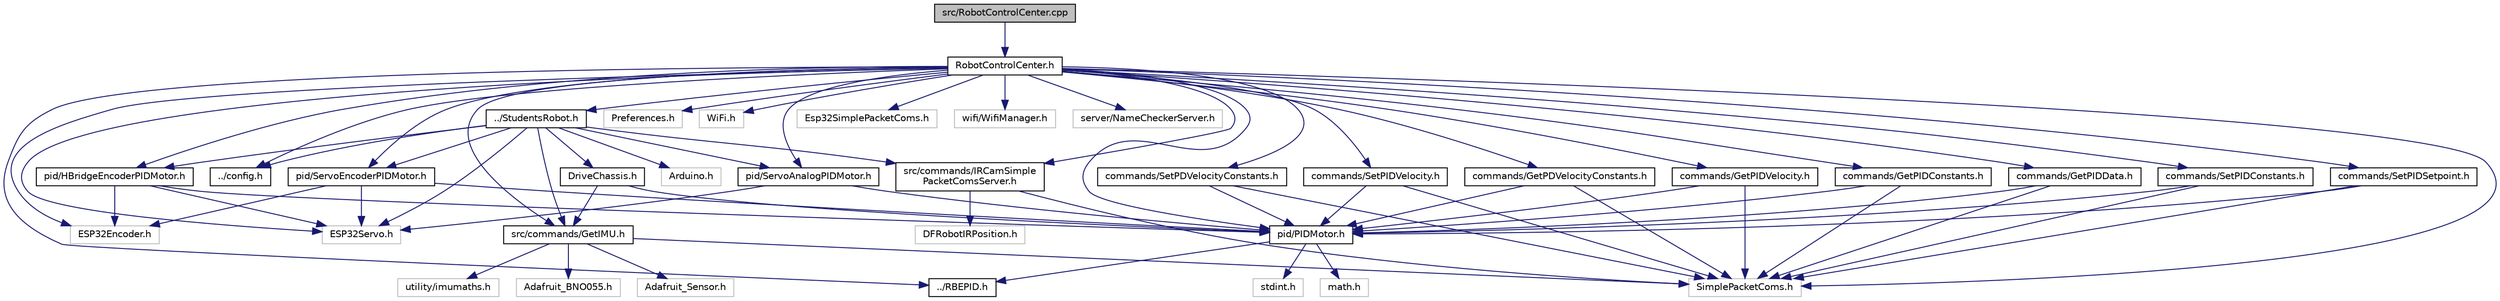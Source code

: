 digraph "src/RobotControlCenter.cpp"
{
  edge [fontname="Helvetica",fontsize="10",labelfontname="Helvetica",labelfontsize="10"];
  node [fontname="Helvetica",fontsize="10",shape=record];
  Node0 [label="src/RobotControlCenter.cpp",height=0.2,width=0.4,color="black", fillcolor="grey75", style="filled", fontcolor="black"];
  Node0 -> Node1 [color="midnightblue",fontsize="10",style="solid",fontname="Helvetica"];
  Node1 [label="RobotControlCenter.h",height=0.2,width=0.4,color="black", fillcolor="white", style="filled",URL="$RobotControlCenter_8h.html"];
  Node1 -> Node2 [color="midnightblue",fontsize="10",style="solid",fontname="Helvetica"];
  Node2 [label="../config.h",height=0.2,width=0.4,color="black", fillcolor="white", style="filled",URL="$config_8h.html"];
  Node1 -> Node3 [color="midnightblue",fontsize="10",style="solid",fontname="Helvetica"];
  Node3 [label="ESP32Servo.h",height=0.2,width=0.4,color="grey75", fillcolor="white", style="filled"];
  Node1 -> Node4 [color="midnightblue",fontsize="10",style="solid",fontname="Helvetica"];
  Node4 [label="ESP32Encoder.h",height=0.2,width=0.4,color="grey75", fillcolor="white", style="filled"];
  Node1 -> Node5 [color="midnightblue",fontsize="10",style="solid",fontname="Helvetica"];
  Node5 [label="../RBEPID.h",height=0.2,width=0.4,color="black", fillcolor="white", style="filled",URL="$RBEPID_8h.html"];
  Node1 -> Node6 [color="midnightblue",fontsize="10",style="solid",fontname="Helvetica"];
  Node6 [label="pid/PIDMotor.h",height=0.2,width=0.4,color="black", fillcolor="white", style="filled",URL="$PIDMotor_8h.html"];
  Node6 -> Node7 [color="midnightblue",fontsize="10",style="solid",fontname="Helvetica"];
  Node7 [label="stdint.h",height=0.2,width=0.4,color="grey75", fillcolor="white", style="filled"];
  Node6 -> Node5 [color="midnightblue",fontsize="10",style="solid",fontname="Helvetica"];
  Node6 -> Node8 [color="midnightblue",fontsize="10",style="solid",fontname="Helvetica"];
  Node8 [label="math.h",height=0.2,width=0.4,color="grey75", fillcolor="white", style="filled"];
  Node1 -> Node9 [color="midnightblue",fontsize="10",style="solid",fontname="Helvetica"];
  Node9 [label="pid/ServoEncoderPIDMotor.h",height=0.2,width=0.4,color="black", fillcolor="white", style="filled",URL="$ServoEncoderPIDMotor_8h.html"];
  Node9 -> Node6 [color="midnightblue",fontsize="10",style="solid",fontname="Helvetica"];
  Node9 -> Node3 [color="midnightblue",fontsize="10",style="solid",fontname="Helvetica"];
  Node9 -> Node4 [color="midnightblue",fontsize="10",style="solid",fontname="Helvetica"];
  Node1 -> Node10 [color="midnightblue",fontsize="10",style="solid",fontname="Helvetica"];
  Node10 [label="pid/HBridgeEncoderPIDMotor.h",height=0.2,width=0.4,color="black", fillcolor="white", style="filled",URL="$HBridgeEncoderPIDMotor_8h.html"];
  Node10 -> Node6 [color="midnightblue",fontsize="10",style="solid",fontname="Helvetica"];
  Node10 -> Node3 [color="midnightblue",fontsize="10",style="solid",fontname="Helvetica"];
  Node10 -> Node4 [color="midnightblue",fontsize="10",style="solid",fontname="Helvetica"];
  Node1 -> Node11 [color="midnightblue",fontsize="10",style="solid",fontname="Helvetica"];
  Node11 [label="pid/ServoAnalogPIDMotor.h",height=0.2,width=0.4,color="black", fillcolor="white", style="filled",URL="$ServoAnalogPIDMotor_8h.html"];
  Node11 -> Node6 [color="midnightblue",fontsize="10",style="solid",fontname="Helvetica"];
  Node11 -> Node3 [color="midnightblue",fontsize="10",style="solid",fontname="Helvetica"];
  Node1 -> Node12 [color="midnightblue",fontsize="10",style="solid",fontname="Helvetica"];
  Node12 [label="Preferences.h",height=0.2,width=0.4,color="grey75", fillcolor="white", style="filled"];
  Node1 -> Node13 [color="midnightblue",fontsize="10",style="solid",fontname="Helvetica"];
  Node13 [label="WiFi.h",height=0.2,width=0.4,color="grey75", fillcolor="white", style="filled"];
  Node1 -> Node14 [color="midnightblue",fontsize="10",style="solid",fontname="Helvetica"];
  Node14 [label="SimplePacketComs.h",height=0.2,width=0.4,color="grey75", fillcolor="white", style="filled"];
  Node1 -> Node15 [color="midnightblue",fontsize="10",style="solid",fontname="Helvetica"];
  Node15 [label="Esp32SimplePacketComs.h",height=0.2,width=0.4,color="grey75", fillcolor="white", style="filled"];
  Node1 -> Node16 [color="midnightblue",fontsize="10",style="solid",fontname="Helvetica"];
  Node16 [label="wifi/WifiManager.h",height=0.2,width=0.4,color="grey75", fillcolor="white", style="filled"];
  Node1 -> Node17 [color="midnightblue",fontsize="10",style="solid",fontname="Helvetica"];
  Node17 [label="server/NameCheckerServer.h",height=0.2,width=0.4,color="grey75", fillcolor="white", style="filled"];
  Node1 -> Node18 [color="midnightblue",fontsize="10",style="solid",fontname="Helvetica"];
  Node18 [label="commands/GetPIDConstants.h",height=0.2,width=0.4,color="black", fillcolor="white", style="filled",URL="$GetPIDConstants_8h.html"];
  Node18 -> Node14 [color="midnightblue",fontsize="10",style="solid",fontname="Helvetica"];
  Node18 -> Node6 [color="midnightblue",fontsize="10",style="solid",fontname="Helvetica"];
  Node1 -> Node19 [color="midnightblue",fontsize="10",style="solid",fontname="Helvetica"];
  Node19 [label="commands/GetPIDData.h",height=0.2,width=0.4,color="black", fillcolor="white", style="filled",URL="$GetPIDData_8h.html"];
  Node19 -> Node14 [color="midnightblue",fontsize="10",style="solid",fontname="Helvetica"];
  Node19 -> Node6 [color="midnightblue",fontsize="10",style="solid",fontname="Helvetica"];
  Node1 -> Node20 [color="midnightblue",fontsize="10",style="solid",fontname="Helvetica"];
  Node20 [label="commands/SetPIDConstants.h",height=0.2,width=0.4,color="black", fillcolor="white", style="filled",URL="$SetPIDConstants_8h.html"];
  Node20 -> Node14 [color="midnightblue",fontsize="10",style="solid",fontname="Helvetica"];
  Node20 -> Node6 [color="midnightblue",fontsize="10",style="solid",fontname="Helvetica"];
  Node1 -> Node21 [color="midnightblue",fontsize="10",style="solid",fontname="Helvetica"];
  Node21 [label="commands/SetPIDSetpoint.h",height=0.2,width=0.4,color="black", fillcolor="white", style="filled",URL="$SetPIDSetpoint_8h.html"];
  Node21 -> Node14 [color="midnightblue",fontsize="10",style="solid",fontname="Helvetica"];
  Node21 -> Node6 [color="midnightblue",fontsize="10",style="solid",fontname="Helvetica"];
  Node1 -> Node22 [color="midnightblue",fontsize="10",style="solid",fontname="Helvetica"];
  Node22 [label="../StudentsRobot.h",height=0.2,width=0.4,color="black", fillcolor="white", style="filled",URL="$StudentsRobot_8h.html"];
  Node22 -> Node2 [color="midnightblue",fontsize="10",style="solid",fontname="Helvetica"];
  Node22 -> Node23 [color="midnightblue",fontsize="10",style="solid",fontname="Helvetica"];
  Node23 [label="Arduino.h",height=0.2,width=0.4,color="grey75", fillcolor="white", style="filled"];
  Node22 -> Node9 [color="midnightblue",fontsize="10",style="solid",fontname="Helvetica"];
  Node22 -> Node10 [color="midnightblue",fontsize="10",style="solid",fontname="Helvetica"];
  Node22 -> Node11 [color="midnightblue",fontsize="10",style="solid",fontname="Helvetica"];
  Node22 -> Node3 [color="midnightblue",fontsize="10",style="solid",fontname="Helvetica"];
  Node22 -> Node24 [color="midnightblue",fontsize="10",style="solid",fontname="Helvetica"];
  Node24 [label="src/commands/IRCamSimple\lPacketComsServer.h",height=0.2,width=0.4,color="black", fillcolor="white", style="filled",URL="$IRCamSimplePacketComsServer_8h.html"];
  Node24 -> Node14 [color="midnightblue",fontsize="10",style="solid",fontname="Helvetica"];
  Node24 -> Node25 [color="midnightblue",fontsize="10",style="solid",fontname="Helvetica"];
  Node25 [label="DFRobotIRPosition.h",height=0.2,width=0.4,color="grey75", fillcolor="white", style="filled"];
  Node22 -> Node26 [color="midnightblue",fontsize="10",style="solid",fontname="Helvetica"];
  Node26 [label="DriveChassis.h",height=0.2,width=0.4,color="black", fillcolor="white", style="filled",URL="$DriveChassis_8h.html"];
  Node26 -> Node6 [color="midnightblue",fontsize="10",style="solid",fontname="Helvetica"];
  Node26 -> Node27 [color="midnightblue",fontsize="10",style="solid",fontname="Helvetica"];
  Node27 [label="src/commands/GetIMU.h",height=0.2,width=0.4,color="black", fillcolor="white", style="filled",URL="$GetIMU_8h.html"];
  Node27 -> Node14 [color="midnightblue",fontsize="10",style="solid",fontname="Helvetica"];
  Node27 -> Node28 [color="midnightblue",fontsize="10",style="solid",fontname="Helvetica"];
  Node28 [label="Adafruit_Sensor.h",height=0.2,width=0.4,color="grey75", fillcolor="white", style="filled"];
  Node27 -> Node29 [color="midnightblue",fontsize="10",style="solid",fontname="Helvetica"];
  Node29 [label="Adafruit_BNO055.h",height=0.2,width=0.4,color="grey75", fillcolor="white", style="filled"];
  Node27 -> Node30 [color="midnightblue",fontsize="10",style="solid",fontname="Helvetica"];
  Node30 [label="utility/imumaths.h",height=0.2,width=0.4,color="grey75", fillcolor="white", style="filled"];
  Node22 -> Node27 [color="midnightblue",fontsize="10",style="solid",fontname="Helvetica"];
  Node1 -> Node31 [color="midnightblue",fontsize="10",style="solid",fontname="Helvetica"];
  Node31 [label="commands/SetPDVelocityConstants.h",height=0.2,width=0.4,color="black", fillcolor="white", style="filled",URL="$SetPDVelocityConstants_8h.html"];
  Node31 -> Node14 [color="midnightblue",fontsize="10",style="solid",fontname="Helvetica"];
  Node31 -> Node6 [color="midnightblue",fontsize="10",style="solid",fontname="Helvetica"];
  Node1 -> Node32 [color="midnightblue",fontsize="10",style="solid",fontname="Helvetica"];
  Node32 [label="commands/SetPIDVelocity.h",height=0.2,width=0.4,color="black", fillcolor="white", style="filled",URL="$SetPIDVelocity_8h.html"];
  Node32 -> Node14 [color="midnightblue",fontsize="10",style="solid",fontname="Helvetica"];
  Node32 -> Node6 [color="midnightblue",fontsize="10",style="solid",fontname="Helvetica"];
  Node1 -> Node33 [color="midnightblue",fontsize="10",style="solid",fontname="Helvetica"];
  Node33 [label="commands/GetPDVelocityConstants.h",height=0.2,width=0.4,color="black", fillcolor="white", style="filled",URL="$GetPDVelocityConstants_8h.html"];
  Node33 -> Node14 [color="midnightblue",fontsize="10",style="solid",fontname="Helvetica"];
  Node33 -> Node6 [color="midnightblue",fontsize="10",style="solid",fontname="Helvetica"];
  Node1 -> Node34 [color="midnightblue",fontsize="10",style="solid",fontname="Helvetica"];
  Node34 [label="commands/GetPIDVelocity.h",height=0.2,width=0.4,color="black", fillcolor="white", style="filled",URL="$GetPIDVelocity_8h.html"];
  Node34 -> Node14 [color="midnightblue",fontsize="10",style="solid",fontname="Helvetica"];
  Node34 -> Node6 [color="midnightblue",fontsize="10",style="solid",fontname="Helvetica"];
  Node1 -> Node24 [color="midnightblue",fontsize="10",style="solid",fontname="Helvetica"];
  Node1 -> Node27 [color="midnightblue",fontsize="10",style="solid",fontname="Helvetica"];
}
